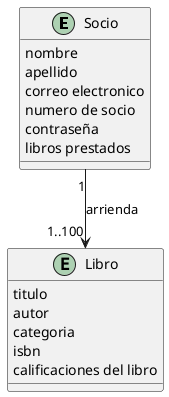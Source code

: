 @startuml
'https://plantuml.com/sequence-diagram

entity Socio{
nombre
apellido
correo electronico
numero de socio
contraseña
libros prestados
}
entity Libro{
titulo
autor
categoria
isbn
calificaciones del libro
}

Socio "1" --> "1..100" Libro: arrienda
@enduml